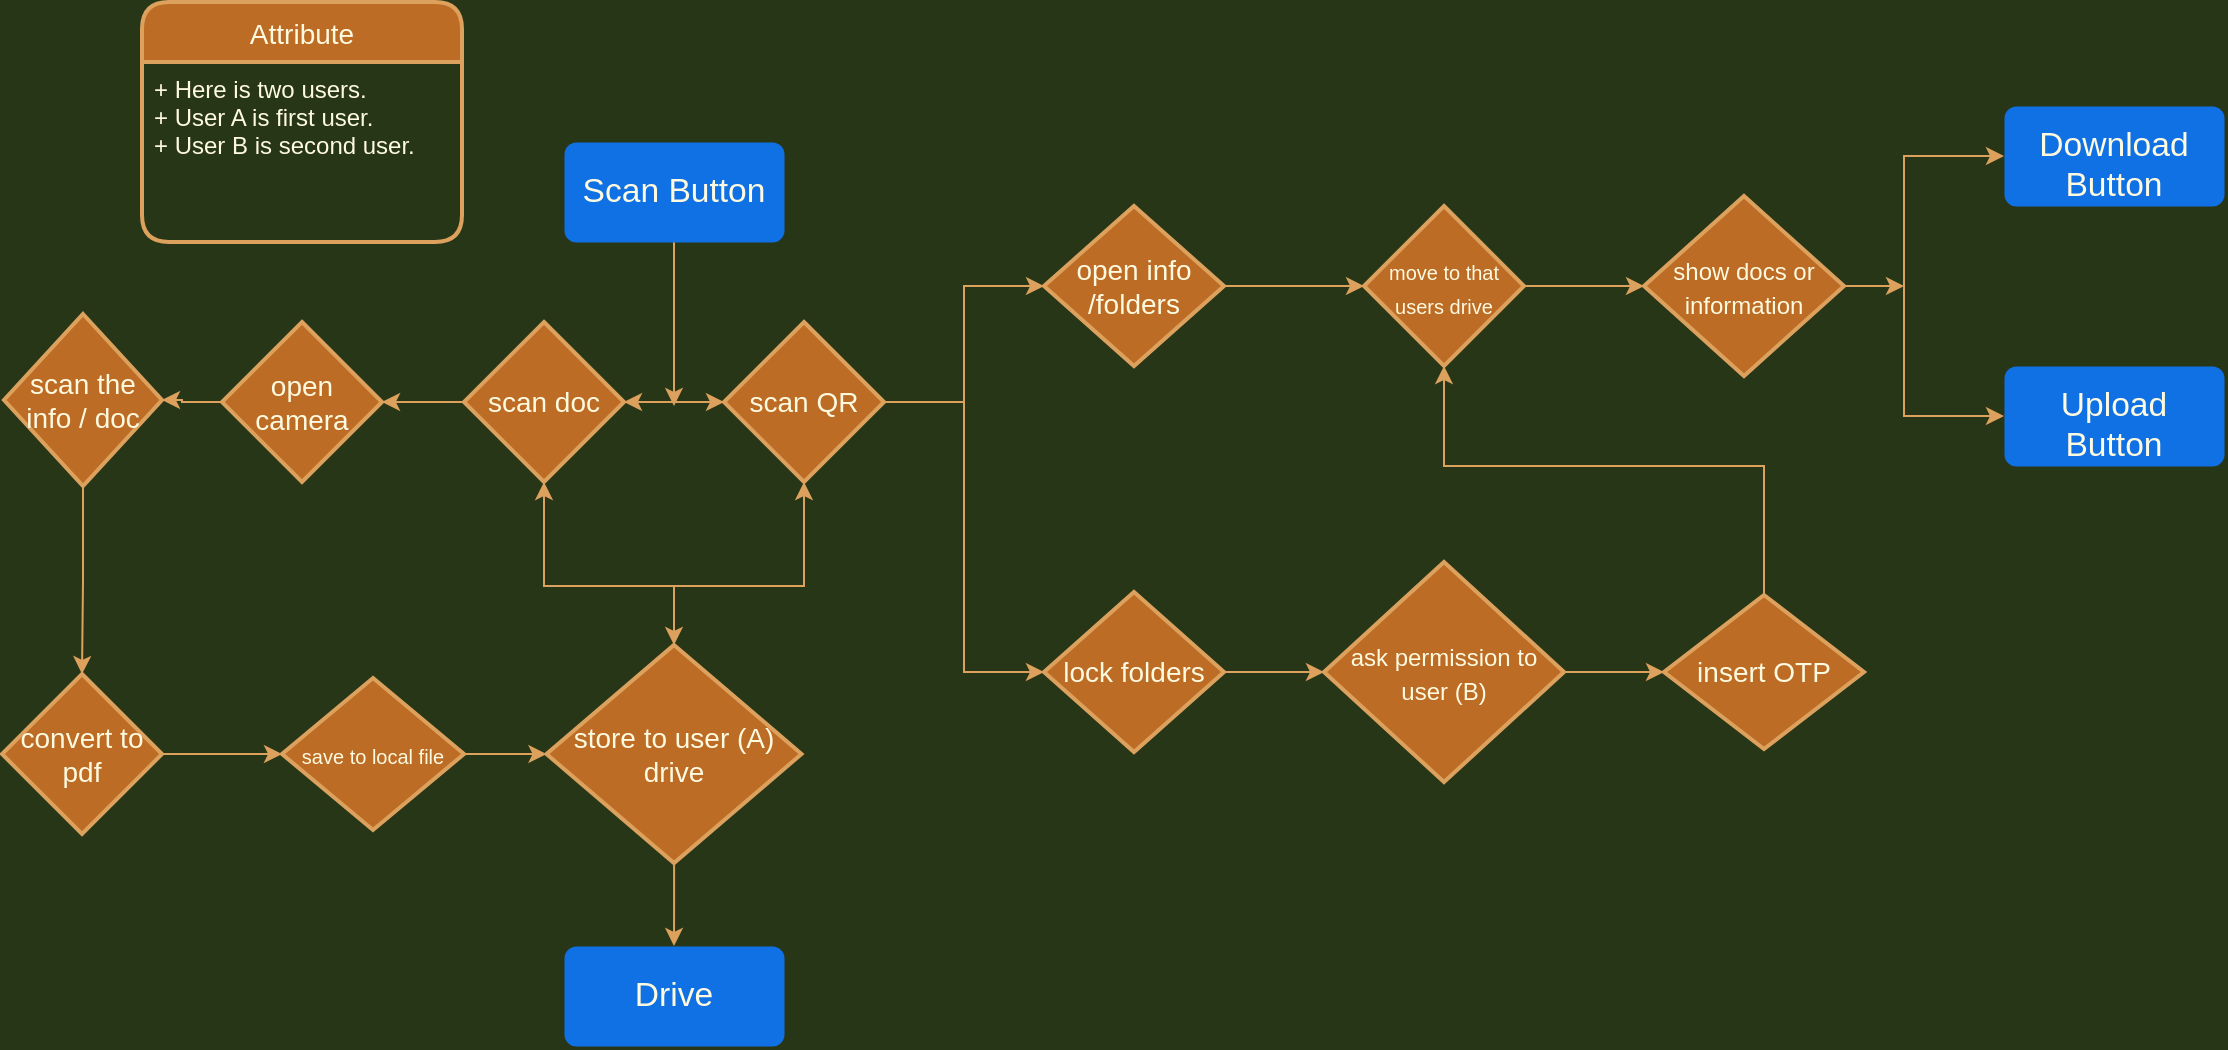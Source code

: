 <mxfile version="20.6.0" type="device"><diagram id="IXj-epodiGbHKppzhP4i" name="Page-1"><mxGraphModel dx="1422" dy="743" grid="1" gridSize="10" guides="1" tooltips="1" connect="1" arrows="1" fold="1" page="1" pageScale="1" pageWidth="1100" pageHeight="1700" background="#283618" math="0" shadow="0"><root><mxCell id="0"/><mxCell id="1" parent="0"/><mxCell id="tlmQT95dB6edDiEwvK-r-18" style="edgeStyle=orthogonalEdgeStyle;rounded=0;orthogonalLoop=1;jettySize=auto;html=1;fontSize=14;labelBackgroundColor=#283618;strokeColor=#DDA15E;fontColor=#FEFAE0;" edge="1" parent="1" source="tlmQT95dB6edDiEwvK-r-5"><mxGeometry relative="1" as="geometry"><mxPoint x="545" y="380" as="targetPoint"/></mxGeometry></mxCell><UserObject label="Scan Button" lucidchartObjectId="Ol4~zJq4pjVU" id="tlmQT95dB6edDiEwvK-r-5"><mxCell style="html=1;overflow=block;blockSpacing=1;whiteSpace=wrap;fontSize=16.8;fontColor=#FEFAE0;align=center;spacing=9;strokeOpacity=0;fillOpacity=100;rounded=1;absoluteArcSize=1;arcSize=12;fillColor=#1071E5;strokeWidth=1.5;strokeColor=#DDA15E;" vertex="1" parent="1"><mxGeometry x="490" y="248" width="110" height="50" as="geometry"/></mxCell></UserObject><mxCell id="tlmQT95dB6edDiEwvK-r-13" style="edgeStyle=orthogonalEdgeStyle;rounded=0;orthogonalLoop=1;jettySize=auto;html=1;fontSize=14;labelBackgroundColor=#283618;strokeColor=#DDA15E;fontColor=#FEFAE0;" edge="1" parent="1" source="tlmQT95dB6edDiEwvK-r-11" target="tlmQT95dB6edDiEwvK-r-12"><mxGeometry relative="1" as="geometry"/></mxCell><mxCell id="tlmQT95dB6edDiEwvK-r-53" style="edgeStyle=orthogonalEdgeStyle;rounded=0;orthogonalLoop=1;jettySize=auto;html=1;fontSize=10;entryX=1;entryY=0.5;entryDx=0;entryDy=0;entryPerimeter=0;labelBackgroundColor=#283618;strokeColor=#DDA15E;fontColor=#FEFAE0;" edge="1" parent="1" source="tlmQT95dB6edDiEwvK-r-11" target="tlmQT95dB6edDiEwvK-r-26"><mxGeometry relative="1" as="geometry"><mxPoint x="400" y="418" as="targetPoint"/></mxGeometry></mxCell><mxCell id="tlmQT95dB6edDiEwvK-r-11" value="scan doc" style="strokeWidth=2;html=1;shape=mxgraph.flowchart.decision;whiteSpace=wrap;fontSize=14;fillColor=#BC6C25;strokeColor=#DDA15E;fontColor=#FEFAE0;" vertex="1" parent="1"><mxGeometry x="440" y="338" width="80" height="80" as="geometry"/></mxCell><mxCell id="tlmQT95dB6edDiEwvK-r-14" style="edgeStyle=orthogonalEdgeStyle;rounded=0;orthogonalLoop=1;jettySize=auto;html=1;entryX=1;entryY=0.5;entryDx=0;entryDy=0;entryPerimeter=0;fontSize=14;labelBackgroundColor=#283618;strokeColor=#DDA15E;fontColor=#FEFAE0;" edge="1" parent="1" source="tlmQT95dB6edDiEwvK-r-12" target="tlmQT95dB6edDiEwvK-r-11"><mxGeometry relative="1" as="geometry"/></mxCell><mxCell id="tlmQT95dB6edDiEwvK-r-43" value="" style="edgeStyle=orthogonalEdgeStyle;rounded=0;orthogonalLoop=1;jettySize=auto;html=1;fontSize=10;labelBackgroundColor=#283618;strokeColor=#DDA15E;fontColor=#FEFAE0;" edge="1" parent="1" source="tlmQT95dB6edDiEwvK-r-12" target="tlmQT95dB6edDiEwvK-r-42"><mxGeometry relative="1" as="geometry"/></mxCell><mxCell id="tlmQT95dB6edDiEwvK-r-55" style="edgeStyle=orthogonalEdgeStyle;rounded=0;orthogonalLoop=1;jettySize=auto;html=1;fontSize=10;labelBackgroundColor=#283618;strokeColor=#DDA15E;fontColor=#FEFAE0;" edge="1" parent="1" source="tlmQT95dB6edDiEwvK-r-12" target="tlmQT95dB6edDiEwvK-r-54"><mxGeometry relative="1" as="geometry"><Array as="points"><mxPoint x="690" y="378"/><mxPoint x="690" y="513"/></Array></mxGeometry></mxCell><mxCell id="tlmQT95dB6edDiEwvK-r-12" value="scan QR" style="strokeWidth=2;html=1;shape=mxgraph.flowchart.decision;whiteSpace=wrap;fontSize=14;fillColor=#BC6C25;strokeColor=#DDA15E;fontColor=#FEFAE0;" vertex="1" parent="1"><mxGeometry x="570" y="338" width="80" height="80" as="geometry"/></mxCell><mxCell id="tlmQT95dB6edDiEwvK-r-24" value="" style="endArrow=classic;startArrow=classic;html=1;rounded=0;fontSize=14;exitX=0.5;exitY=1;exitDx=0;exitDy=0;exitPerimeter=0;entryX=0.5;entryY=1;entryDx=0;entryDy=0;entryPerimeter=0;labelBackgroundColor=#283618;strokeColor=#DDA15E;fontColor=#FEFAE0;" edge="1" parent="1" source="tlmQT95dB6edDiEwvK-r-11" target="tlmQT95dB6edDiEwvK-r-12"><mxGeometry width="50" height="50" relative="1" as="geometry"><mxPoint x="500" y="540" as="sourcePoint"/><mxPoint x="550" y="490" as="targetPoint"/><Array as="points"><mxPoint x="480" y="470"/><mxPoint x="610" y="470"/></Array></mxGeometry></mxCell><mxCell id="tlmQT95dB6edDiEwvK-r-75" style="edgeStyle=orthogonalEdgeStyle;rounded=0;orthogonalLoop=1;jettySize=auto;html=1;entryX=0.5;entryY=0;entryDx=0;entryDy=0;fontSize=12;labelBackgroundColor=#283618;strokeColor=#DDA15E;fontColor=#FEFAE0;" edge="1" parent="1" source="tlmQT95dB6edDiEwvK-r-25" target="tlmQT95dB6edDiEwvK-r-74"><mxGeometry relative="1" as="geometry"/></mxCell><mxCell id="tlmQT95dB6edDiEwvK-r-25" value="store to user (A) drive" style="strokeWidth=2;html=1;shape=mxgraph.flowchart.decision;whiteSpace=wrap;fontSize=14;fillColor=#BC6C25;strokeColor=#DDA15E;fontColor=#FEFAE0;" vertex="1" parent="1"><mxGeometry x="481.25" y="499.5" width="127.5" height="109" as="geometry"/></mxCell><mxCell id="tlmQT95dB6edDiEwvK-r-33" style="edgeStyle=orthogonalEdgeStyle;rounded=0;orthogonalLoop=1;jettySize=auto;html=1;entryX=1;entryY=0.5;entryDx=0;entryDy=0;fontSize=14;labelBackgroundColor=#283618;strokeColor=#DDA15E;fontColor=#FEFAE0;" edge="1" parent="1" source="tlmQT95dB6edDiEwvK-r-26" target="tlmQT95dB6edDiEwvK-r-28"><mxGeometry relative="1" as="geometry"/></mxCell><mxCell id="tlmQT95dB6edDiEwvK-r-26" value="open camera" style="strokeWidth=2;html=1;shape=mxgraph.flowchart.decision;whiteSpace=wrap;fontSize=14;fillColor=#BC6C25;strokeColor=#DDA15E;fontColor=#FEFAE0;" vertex="1" parent="1"><mxGeometry x="319" y="338" width="80" height="80" as="geometry"/></mxCell><mxCell id="tlmQT95dB6edDiEwvK-r-37" style="edgeStyle=orthogonalEdgeStyle;rounded=0;orthogonalLoop=1;jettySize=auto;html=1;fontSize=14;labelBackgroundColor=#283618;strokeColor=#DDA15E;fontColor=#FEFAE0;" edge="1" parent="1" source="tlmQT95dB6edDiEwvK-r-27" target="tlmQT95dB6edDiEwvK-r-36"><mxGeometry relative="1" as="geometry"/></mxCell><mxCell id="tlmQT95dB6edDiEwvK-r-27" value="convert to pdf" style="strokeWidth=2;html=1;shape=mxgraph.flowchart.decision;whiteSpace=wrap;fontSize=14;fillColor=#BC6C25;strokeColor=#DDA15E;fontColor=#FEFAE0;" vertex="1" parent="1"><mxGeometry x="209" y="514" width="80" height="80" as="geometry"/></mxCell><mxCell id="tlmQT95dB6edDiEwvK-r-34" style="edgeStyle=orthogonalEdgeStyle;rounded=0;orthogonalLoop=1;jettySize=auto;html=1;fontSize=14;labelBackgroundColor=#283618;strokeColor=#DDA15E;fontColor=#FEFAE0;" edge="1" parent="1" source="tlmQT95dB6edDiEwvK-r-28" target="tlmQT95dB6edDiEwvK-r-27"><mxGeometry relative="1" as="geometry"/></mxCell><mxCell id="tlmQT95dB6edDiEwvK-r-28" value="&lt;font style=&quot;font-size: 14px;&quot;&gt;scan the info / doc&lt;/font&gt;" style="rhombus;whiteSpace=wrap;html=1;fontSize=14;strokeWidth=2;fillColor=#BC6C25;strokeColor=#DDA15E;fontColor=#FEFAE0;" vertex="1" parent="1"><mxGeometry x="210" y="334" width="79" height="86" as="geometry"/></mxCell><mxCell id="tlmQT95dB6edDiEwvK-r-38" style="edgeStyle=orthogonalEdgeStyle;rounded=0;orthogonalLoop=1;jettySize=auto;html=1;entryX=0;entryY=0.5;entryDx=0;entryDy=0;entryPerimeter=0;fontSize=10;labelBackgroundColor=#283618;strokeColor=#DDA15E;fontColor=#FEFAE0;" edge="1" parent="1" source="tlmQT95dB6edDiEwvK-r-36" target="tlmQT95dB6edDiEwvK-r-25"><mxGeometry relative="1" as="geometry"/></mxCell><mxCell id="tlmQT95dB6edDiEwvK-r-36" value="&lt;font style=&quot;font-size: 10px;&quot;&gt;save to local file&lt;/font&gt;" style="strokeWidth=2;html=1;shape=mxgraph.flowchart.decision;whiteSpace=wrap;fontSize=14;fillColor=#BC6C25;strokeColor=#DDA15E;fontColor=#FEFAE0;" vertex="1" parent="1"><mxGeometry x="349" y="516" width="91" height="76" as="geometry"/></mxCell><mxCell id="tlmQT95dB6edDiEwvK-r-41" value="" style="endArrow=classic;html=1;rounded=0;fontSize=10;entryX=0.5;entryY=0;entryDx=0;entryDy=0;entryPerimeter=0;labelBackgroundColor=#283618;strokeColor=#DDA15E;fontColor=#FEFAE0;" edge="1" parent="1" target="tlmQT95dB6edDiEwvK-r-25"><mxGeometry width="50" height="50" relative="1" as="geometry"><mxPoint x="545" y="470" as="sourcePoint"/><mxPoint x="550" y="470" as="targetPoint"/></mxGeometry></mxCell><mxCell id="tlmQT95dB6edDiEwvK-r-57" value="" style="edgeStyle=orthogonalEdgeStyle;rounded=0;orthogonalLoop=1;jettySize=auto;html=1;fontSize=10;labelBackgroundColor=#283618;strokeColor=#DDA15E;fontColor=#FEFAE0;" edge="1" parent="1" source="tlmQT95dB6edDiEwvK-r-42" target="tlmQT95dB6edDiEwvK-r-56"><mxGeometry relative="1" as="geometry"/></mxCell><mxCell id="tlmQT95dB6edDiEwvK-r-42" value="open info&lt;br&gt;/folders" style="rhombus;whiteSpace=wrap;html=1;fontSize=14;strokeWidth=2;fillColor=#BC6C25;strokeColor=#DDA15E;fontColor=#FEFAE0;" vertex="1" parent="1"><mxGeometry x="730" y="280" width="90" height="80" as="geometry"/></mxCell><mxCell id="tlmQT95dB6edDiEwvK-r-68" value="" style="edgeStyle=orthogonalEdgeStyle;rounded=0;orthogonalLoop=1;jettySize=auto;html=1;fontSize=12;labelBackgroundColor=#283618;strokeColor=#DDA15E;fontColor=#FEFAE0;" edge="1" parent="1" source="tlmQT95dB6edDiEwvK-r-54" target="tlmQT95dB6edDiEwvK-r-67"><mxGeometry relative="1" as="geometry"/></mxCell><mxCell id="tlmQT95dB6edDiEwvK-r-54" value="lock folders" style="strokeWidth=2;html=1;shape=mxgraph.flowchart.decision;whiteSpace=wrap;fontSize=14;fillColor=#BC6C25;strokeColor=#DDA15E;fontColor=#FEFAE0;" vertex="1" parent="1"><mxGeometry x="730" y="473" width="90" height="80" as="geometry"/></mxCell><mxCell id="tlmQT95dB6edDiEwvK-r-59" value="" style="edgeStyle=orthogonalEdgeStyle;rounded=0;orthogonalLoop=1;jettySize=auto;html=1;fontSize=10;labelBackgroundColor=#283618;strokeColor=#DDA15E;fontColor=#FEFAE0;" edge="1" parent="1" source="tlmQT95dB6edDiEwvK-r-56" target="tlmQT95dB6edDiEwvK-r-58"><mxGeometry relative="1" as="geometry"/></mxCell><mxCell id="tlmQT95dB6edDiEwvK-r-56" value="&lt;font style=&quot;font-size: 10px;&quot;&gt;move to that users drive&lt;/font&gt;" style="rhombus;whiteSpace=wrap;html=1;fontSize=14;strokeWidth=2;fillColor=#BC6C25;strokeColor=#DDA15E;fontColor=#FEFAE0;" vertex="1" parent="1"><mxGeometry x="890" y="280" width="80" height="80" as="geometry"/></mxCell><mxCell id="tlmQT95dB6edDiEwvK-r-58" value="&lt;font style=&quot;font-size: 12px;&quot;&gt;show docs or information&lt;/font&gt;" style="rhombus;whiteSpace=wrap;html=1;fontSize=14;strokeWidth=2;fillColor=#BC6C25;strokeColor=#DDA15E;fontColor=#FEFAE0;" vertex="1" parent="1"><mxGeometry x="1030" y="275" width="100" height="90" as="geometry"/></mxCell><UserObject label="Download&lt;br&gt;Button" lucidchartObjectId="Ol4~zJq4pjVU" id="tlmQT95dB6edDiEwvK-r-62"><mxCell style="html=1;overflow=block;blockSpacing=1;whiteSpace=wrap;fontSize=16.8;fontColor=#FEFAE0;align=center;spacing=9;strokeOpacity=0;fillOpacity=100;rounded=1;absoluteArcSize=1;arcSize=12;fillColor=#1071E5;strokeWidth=1.5;strokeColor=#DDA15E;" vertex="1" parent="1"><mxGeometry x="1210" y="230" width="110" height="50" as="geometry"/></mxCell></UserObject><UserObject label="Upload Button" lucidchartObjectId="Ol4~zJq4pjVU" id="tlmQT95dB6edDiEwvK-r-63"><mxCell style="html=1;overflow=block;blockSpacing=1;whiteSpace=wrap;fontSize=16.8;fontColor=#FEFAE0;align=center;spacing=9;strokeOpacity=0;fillOpacity=100;rounded=1;absoluteArcSize=1;arcSize=12;fillColor=#1071E5;strokeWidth=1.5;strokeColor=#DDA15E;" vertex="1" parent="1"><mxGeometry x="1210" y="360" width="110" height="50" as="geometry"/></mxCell></UserObject><mxCell id="tlmQT95dB6edDiEwvK-r-65" value="" style="endArrow=classic;startArrow=classic;html=1;rounded=0;fontSize=12;entryX=0;entryY=0.5;entryDx=0;entryDy=0;exitX=0;exitY=0.5;exitDx=0;exitDy=0;labelBackgroundColor=#283618;strokeColor=#DDA15E;fontColor=#FEFAE0;" edge="1" parent="1" source="tlmQT95dB6edDiEwvK-r-63" target="tlmQT95dB6edDiEwvK-r-62"><mxGeometry width="50" height="50" relative="1" as="geometry"><mxPoint x="800" y="540" as="sourcePoint"/><mxPoint x="850" y="490" as="targetPoint"/><Array as="points"><mxPoint x="1160" y="385"/><mxPoint x="1160" y="255"/></Array></mxGeometry></mxCell><mxCell id="tlmQT95dB6edDiEwvK-r-66" value="" style="endArrow=classic;html=1;rounded=0;fontSize=12;exitX=1;exitY=0.5;exitDx=0;exitDy=0;labelBackgroundColor=#283618;strokeColor=#DDA15E;fontColor=#FEFAE0;" edge="1" parent="1" source="tlmQT95dB6edDiEwvK-r-58"><mxGeometry width="50" height="50" relative="1" as="geometry"><mxPoint x="800" y="540" as="sourcePoint"/><mxPoint x="1160" y="320" as="targetPoint"/><Array as="points"/></mxGeometry></mxCell><mxCell id="tlmQT95dB6edDiEwvK-r-70" value="" style="edgeStyle=orthogonalEdgeStyle;rounded=0;orthogonalLoop=1;jettySize=auto;html=1;fontSize=12;labelBackgroundColor=#283618;strokeColor=#DDA15E;fontColor=#FEFAE0;" edge="1" parent="1" source="tlmQT95dB6edDiEwvK-r-67" target="tlmQT95dB6edDiEwvK-r-69"><mxGeometry relative="1" as="geometry"/></mxCell><mxCell id="tlmQT95dB6edDiEwvK-r-67" value="&lt;font style=&quot;font-size: 12px;&quot;&gt;ask permission to user (B)&lt;/font&gt;" style="rhombus;whiteSpace=wrap;html=1;fontSize=14;strokeWidth=2;fillColor=#BC6C25;strokeColor=#DDA15E;fontColor=#FEFAE0;" vertex="1" parent="1"><mxGeometry x="870" y="458" width="120" height="110" as="geometry"/></mxCell><mxCell id="tlmQT95dB6edDiEwvK-r-73" style="edgeStyle=orthogonalEdgeStyle;rounded=0;orthogonalLoop=1;jettySize=auto;html=1;entryX=0.5;entryY=1;entryDx=0;entryDy=0;fontSize=12;labelBackgroundColor=#283618;strokeColor=#DDA15E;fontColor=#FEFAE0;" edge="1" parent="1" source="tlmQT95dB6edDiEwvK-r-69" target="tlmQT95dB6edDiEwvK-r-56"><mxGeometry relative="1" as="geometry"><Array as="points"><mxPoint x="1090" y="410"/><mxPoint x="930" y="410"/></Array></mxGeometry></mxCell><mxCell id="tlmQT95dB6edDiEwvK-r-69" value="insert OTP" style="rhombus;whiteSpace=wrap;html=1;fontSize=14;strokeWidth=2;fillColor=#BC6C25;strokeColor=#DDA15E;fontColor=#FEFAE0;" vertex="1" parent="1"><mxGeometry x="1040" y="474.5" width="100" height="77" as="geometry"/></mxCell><UserObject label="Drive" lucidchartObjectId="Ol4~zJq4pjVU" id="tlmQT95dB6edDiEwvK-r-74"><mxCell style="html=1;overflow=block;blockSpacing=1;whiteSpace=wrap;fontSize=16.8;fontColor=#FEFAE0;align=center;spacing=9;strokeOpacity=0;fillOpacity=100;rounded=1;absoluteArcSize=1;arcSize=12;fillColor=#1071E5;strokeWidth=1.5;strokeColor=#DDA15E;" vertex="1" parent="1"><mxGeometry x="490" y="650" width="110" height="50" as="geometry"/></mxCell></UserObject><mxCell id="tlmQT95dB6edDiEwvK-r-76" value="Attribute" style="swimlane;childLayout=stackLayout;horizontal=1;startSize=30;horizontalStack=0;rounded=1;fontSize=14;fontStyle=0;strokeWidth=2;resizeParent=0;resizeLast=1;shadow=0;dashed=0;align=center;fillColor=#BC6C25;strokeColor=#DDA15E;fontColor=#FEFAE0;" vertex="1" parent="1"><mxGeometry x="279" y="178" width="160" height="120" as="geometry"/></mxCell><mxCell id="tlmQT95dB6edDiEwvK-r-77" value="+ Here is two users.&#10;+ User A is first user.&#10;+ User B is second user." style="align=left;strokeColor=none;fillColor=none;spacingLeft=4;fontSize=12;verticalAlign=top;resizable=0;rotatable=0;part=1;fontColor=#FEFAE0;" vertex="1" parent="tlmQT95dB6edDiEwvK-r-76"><mxGeometry y="30" width="160" height="90" as="geometry"/></mxCell></root></mxGraphModel></diagram></mxfile>